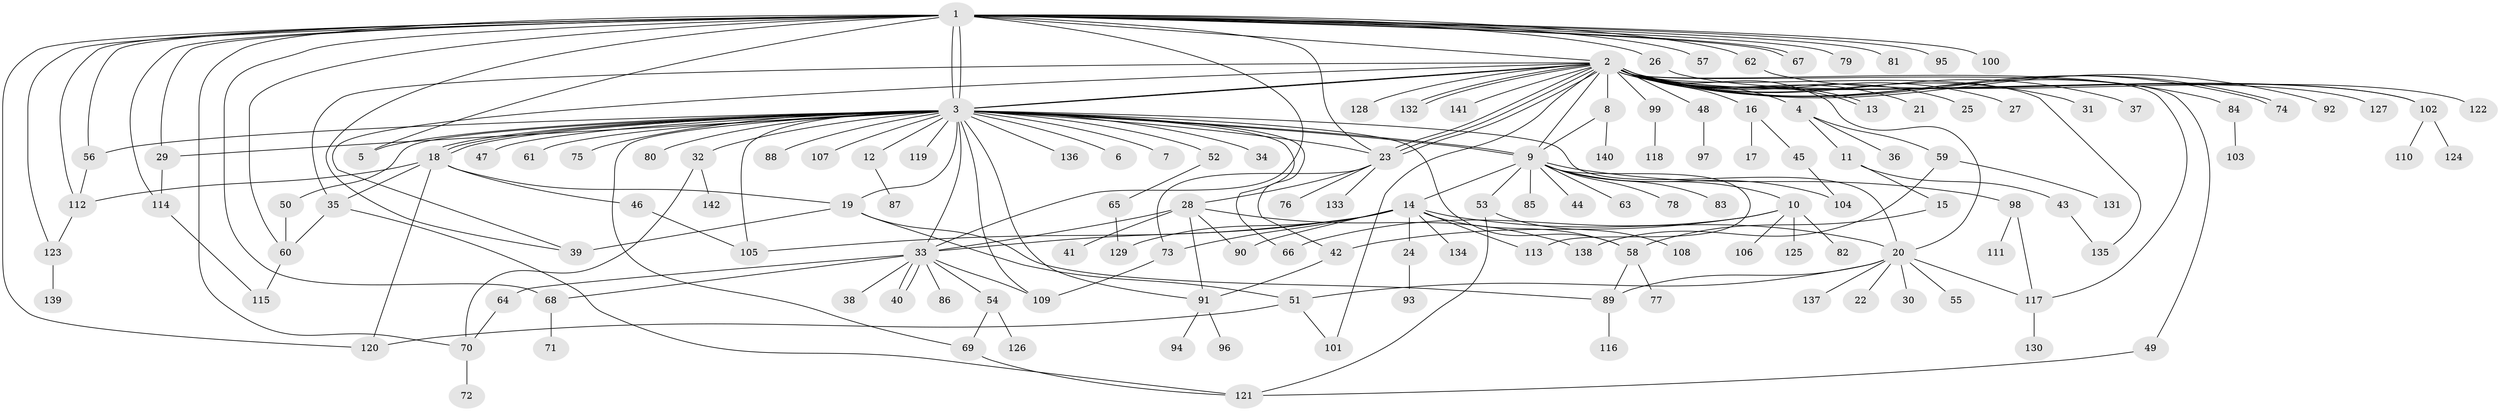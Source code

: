// coarse degree distribution, {12: 0.014084507042253521, 28: 0.014084507042253521, 15: 0.014084507042253521, 3: 0.11267605633802817, 6: 0.04225352112676056, 2: 0.19718309859154928, 13: 0.014084507042253521, 4: 0.056338028169014086, 1: 0.43661971830985913, 10: 0.014084507042253521, 5: 0.04225352112676056, 7: 0.014084507042253521, 9: 0.014084507042253521, 8: 0.014084507042253521}
// Generated by graph-tools (version 1.1) at 2025/50/03/04/25 22:50:04]
// undirected, 142 vertices, 210 edges
graph export_dot {
  node [color=gray90,style=filled];
  1;
  2;
  3;
  4;
  5;
  6;
  7;
  8;
  9;
  10;
  11;
  12;
  13;
  14;
  15;
  16;
  17;
  18;
  19;
  20;
  21;
  22;
  23;
  24;
  25;
  26;
  27;
  28;
  29;
  30;
  31;
  32;
  33;
  34;
  35;
  36;
  37;
  38;
  39;
  40;
  41;
  42;
  43;
  44;
  45;
  46;
  47;
  48;
  49;
  50;
  51;
  52;
  53;
  54;
  55;
  56;
  57;
  58;
  59;
  60;
  61;
  62;
  63;
  64;
  65;
  66;
  67;
  68;
  69;
  70;
  71;
  72;
  73;
  74;
  75;
  76;
  77;
  78;
  79;
  80;
  81;
  82;
  83;
  84;
  85;
  86;
  87;
  88;
  89;
  90;
  91;
  92;
  93;
  94;
  95;
  96;
  97;
  98;
  99;
  100;
  101;
  102;
  103;
  104;
  105;
  106;
  107;
  108;
  109;
  110;
  111;
  112;
  113;
  114;
  115;
  116;
  117;
  118;
  119;
  120;
  121;
  122;
  123;
  124;
  125;
  126;
  127;
  128;
  129;
  130;
  131;
  132;
  133;
  134;
  135;
  136;
  137;
  138;
  139;
  140;
  141;
  142;
  1 -- 2;
  1 -- 3;
  1 -- 3;
  1 -- 5;
  1 -- 23;
  1 -- 26;
  1 -- 29;
  1 -- 33;
  1 -- 39;
  1 -- 56;
  1 -- 57;
  1 -- 60;
  1 -- 62;
  1 -- 67;
  1 -- 67;
  1 -- 68;
  1 -- 70;
  1 -- 79;
  1 -- 81;
  1 -- 95;
  1 -- 100;
  1 -- 112;
  1 -- 114;
  1 -- 120;
  1 -- 123;
  2 -- 3;
  2 -- 3;
  2 -- 4;
  2 -- 8;
  2 -- 9;
  2 -- 13;
  2 -- 13;
  2 -- 16;
  2 -- 20;
  2 -- 21;
  2 -- 23;
  2 -- 23;
  2 -- 23;
  2 -- 25;
  2 -- 27;
  2 -- 31;
  2 -- 35;
  2 -- 37;
  2 -- 39;
  2 -- 48;
  2 -- 49;
  2 -- 74;
  2 -- 74;
  2 -- 84;
  2 -- 92;
  2 -- 99;
  2 -- 101;
  2 -- 102;
  2 -- 117;
  2 -- 127;
  2 -- 128;
  2 -- 132;
  2 -- 132;
  2 -- 135;
  2 -- 141;
  3 -- 5;
  3 -- 6;
  3 -- 7;
  3 -- 9;
  3 -- 9;
  3 -- 12;
  3 -- 18;
  3 -- 18;
  3 -- 18;
  3 -- 19;
  3 -- 20;
  3 -- 23;
  3 -- 29;
  3 -- 32;
  3 -- 33;
  3 -- 34;
  3 -- 42;
  3 -- 47;
  3 -- 50;
  3 -- 52;
  3 -- 56;
  3 -- 58;
  3 -- 61;
  3 -- 66;
  3 -- 69;
  3 -- 75;
  3 -- 80;
  3 -- 88;
  3 -- 91;
  3 -- 105;
  3 -- 107;
  3 -- 109;
  3 -- 119;
  3 -- 136;
  4 -- 11;
  4 -- 36;
  4 -- 59;
  8 -- 9;
  8 -- 140;
  9 -- 10;
  9 -- 14;
  9 -- 44;
  9 -- 53;
  9 -- 63;
  9 -- 78;
  9 -- 83;
  9 -- 85;
  9 -- 98;
  9 -- 104;
  9 -- 113;
  10 -- 42;
  10 -- 66;
  10 -- 82;
  10 -- 106;
  10 -- 125;
  11 -- 15;
  11 -- 43;
  12 -- 87;
  14 -- 20;
  14 -- 24;
  14 -- 33;
  14 -- 58;
  14 -- 73;
  14 -- 90;
  14 -- 105;
  14 -- 113;
  14 -- 129;
  14 -- 134;
  15 -- 58;
  16 -- 17;
  16 -- 45;
  18 -- 19;
  18 -- 35;
  18 -- 46;
  18 -- 112;
  18 -- 120;
  19 -- 39;
  19 -- 51;
  19 -- 89;
  20 -- 22;
  20 -- 30;
  20 -- 51;
  20 -- 55;
  20 -- 89;
  20 -- 117;
  20 -- 137;
  23 -- 28;
  23 -- 73;
  23 -- 76;
  23 -- 133;
  24 -- 93;
  26 -- 102;
  28 -- 33;
  28 -- 41;
  28 -- 90;
  28 -- 91;
  28 -- 138;
  29 -- 114;
  32 -- 70;
  32 -- 142;
  33 -- 38;
  33 -- 40;
  33 -- 40;
  33 -- 54;
  33 -- 64;
  33 -- 68;
  33 -- 86;
  33 -- 109;
  35 -- 60;
  35 -- 121;
  42 -- 91;
  43 -- 135;
  45 -- 104;
  46 -- 105;
  48 -- 97;
  49 -- 121;
  50 -- 60;
  51 -- 101;
  51 -- 120;
  52 -- 65;
  53 -- 108;
  53 -- 121;
  54 -- 69;
  54 -- 126;
  56 -- 112;
  58 -- 77;
  58 -- 89;
  59 -- 131;
  59 -- 138;
  60 -- 115;
  62 -- 122;
  64 -- 70;
  65 -- 129;
  68 -- 71;
  69 -- 121;
  70 -- 72;
  73 -- 109;
  84 -- 103;
  89 -- 116;
  91 -- 94;
  91 -- 96;
  98 -- 111;
  98 -- 117;
  99 -- 118;
  102 -- 110;
  102 -- 124;
  112 -- 123;
  114 -- 115;
  117 -- 130;
  123 -- 139;
}
